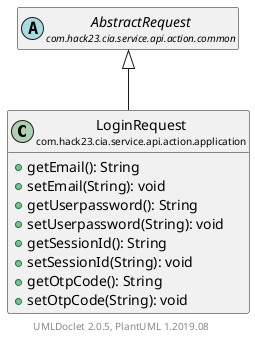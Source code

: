 @startuml
    set namespaceSeparator none
    hide empty fields
    hide empty methods

    class "<size:14>LoginRequest\n<size:10>com.hack23.cia.service.api.action.application" as com.hack23.cia.service.api.action.application.LoginRequest [[LoginRequest.html]] {
        +getEmail(): String
        +setEmail(String): void
        +getUserpassword(): String
        +setUserpassword(String): void
        +getSessionId(): String
        +setSessionId(String): void
        +getOtpCode(): String
        +setOtpCode(String): void
    }

    abstract class "<size:14>AbstractRequest\n<size:10>com.hack23.cia.service.api.action.common" as com.hack23.cia.service.api.action.common.AbstractRequest [[../common/AbstractRequest.html]]

    com.hack23.cia.service.api.action.common.AbstractRequest <|-- com.hack23.cia.service.api.action.application.LoginRequest

    center footer UMLDoclet 2.0.5, PlantUML 1.2019.08
@enduml
